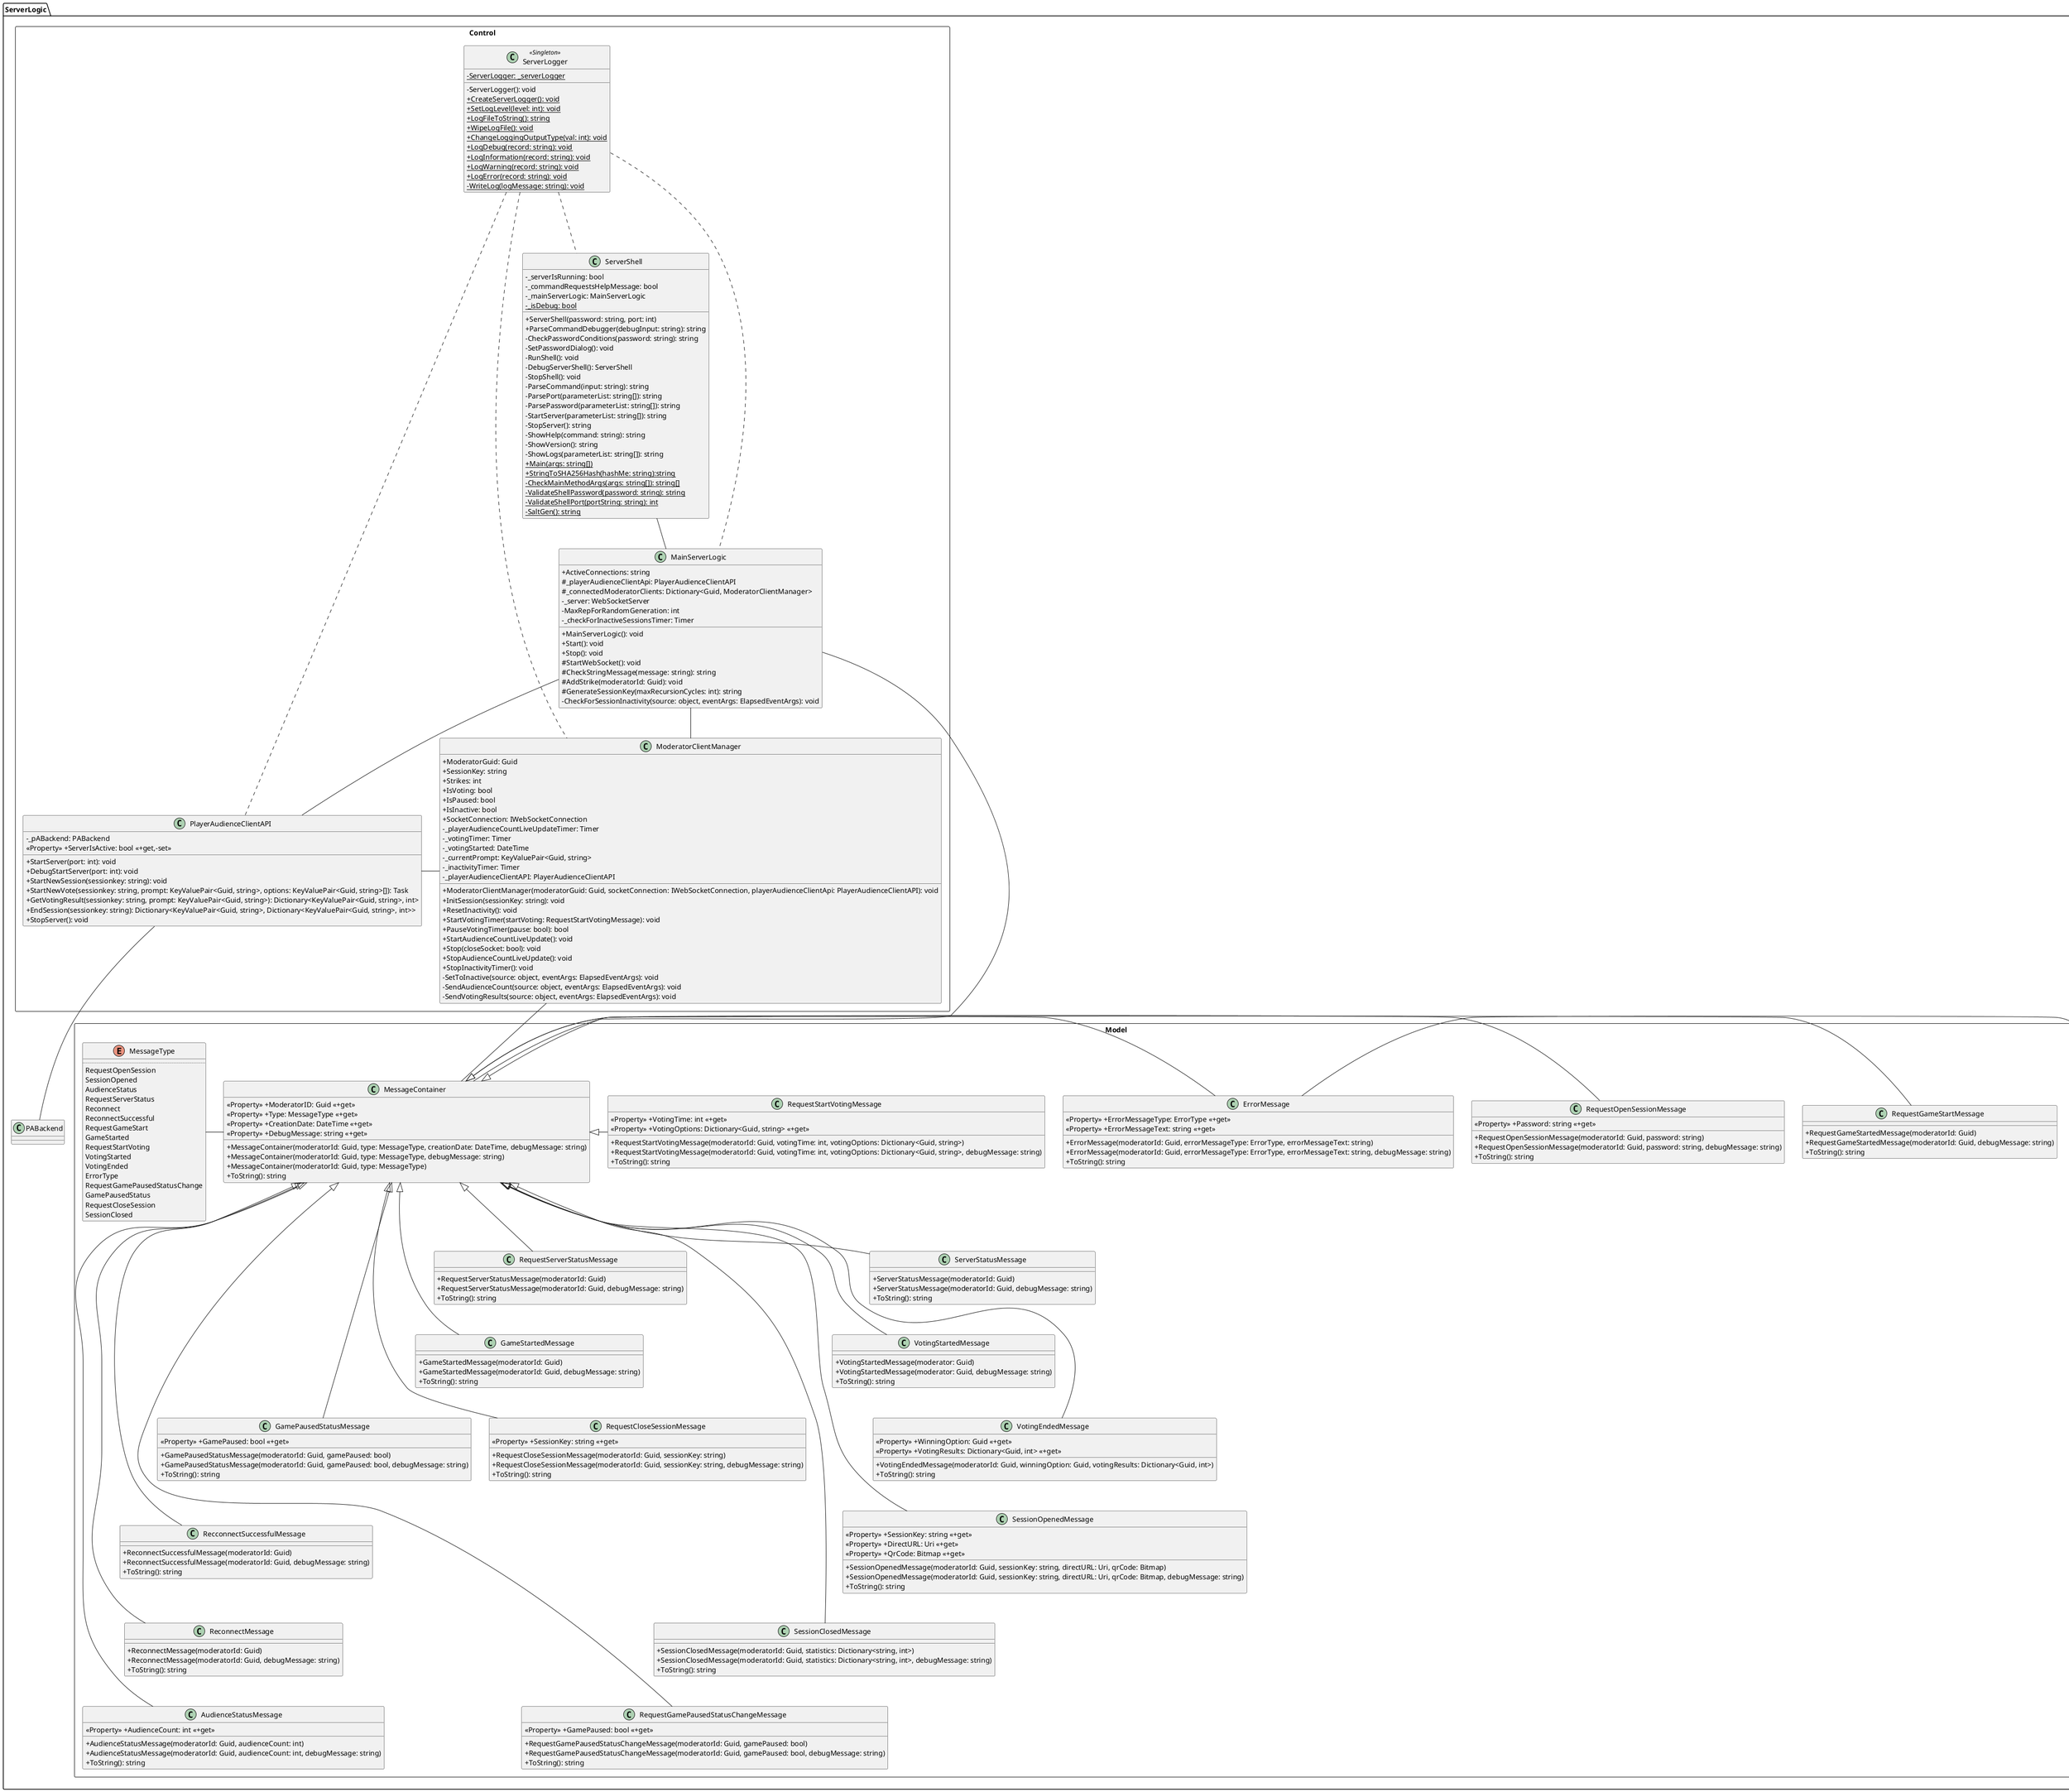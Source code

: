 @startuml

skinparam classAttributeIconSize 0

package "ServerLogic" {
   
    package "Model" <<Rectangle>>{
    class "MessageContainer" as messCont {
      {field} <<Property>> +ModeratorID: Guid <<+get>>
      {field} <<Property>> +Type: MessageType <<+get>>
      {field} <<Property>> +CreationDate: DateTime <<+get>>
      {field} <<Property>> +DebugMessage: string <<+get>>
      {method} +MessageContainer(moderatorId: Guid, type: MessageType, creationDate: DateTime, debugMessage: string)
      {method} +MessageContainer(moderatorId: Guid, type: MessageType, debugMessage: string)
      {method} +MessageContainer(moderatorId: Guid, type: MessageType)
      {method} +ToString(): string
    }

    class "AudienceStatusMessage" as audStatMess {
      {field} <<Property>> +AudienceCount: int <<+get>>
      {method} +AudienceStatusMessage(moderatorId: Guid, audienceCount: int)
      {method} +AudienceStatusMessage(moderatorId: Guid, audienceCount: int, debugMessage: string)
      {method} +ToString(): string
    }

    class "ErrorMessage" as errMess{
      {field} <<Property>> +ErrorMessageType: ErrorType <<+get>>
      {field} <<Property>> +ErrorMessageText: string <<+get>>
      {method} +ErrorMessage(moderatorId: Guid, errorMessageType: ErrorType, errorMessageText: string)
      {method} +ErrorMessage(moderatorId: Guid, errorMessageType: ErrorType, errorMessageText: string, debugMessage: string)
      {method} +ToString(): string
    }

    class "GamePausedStatusMessage" as gaPaStatMess{
      {field} <<Property>> +GamePaused: bool <<+get>>
      {method} +GamePausedStatusMessage(moderatorId: Guid, gamePaused: bool)
      {method} +GamePausedStatusMessage(moderatorId: Guid, gamePaused: bool, debugMessage: string)
      {method} +ToString(): string
    }

    class "GameStartedMessage" as gaStartMess{
      {method} +GameStartedMessage(moderatorId: Guid)
      {method} +GameStartedMessage(moderatorId: Guid, debugMessage: string)
      {method} +ToString(): string
    }

    class "ReconnectMessage" as reconnMess{
      {method} +ReconnectMessage(moderatorId: Guid)
      {method} +ReconnectMessage(moderatorId: Guid, debugMessage: string)
      {method} +ToString(): string
    }

    class "RecconnectSuccessfulMessage" as reconnSuccMess{
      {method} +ReconnectSuccessfulMessage(moderatorId: Guid)
      {method} +ReconnectSuccessfulMessage(moderatorId: Guid, debugMessage: string)
      {method} +ToString(): string
    }

    class "RequestCloseSessionMessage" as reqCloseSessMess{
      {field} <<Property>> +SessionKey: string <<+get>>
      {method} +RequestCloseSessionMessage(moderatorId: Guid, sessionKey: string)
      {method} +RequestCloseSessionMessage(moderatorId: Guid, sessionKey: string, debugMessage: string)
      {method} +ToString(): string
    }

    class "RequestGamePausedStatusChangeMessage" as reqGaPaStatMess{
      {field} <<Property>> +GamePaused: bool <<+get>>
      {method} +RequestGamePausedStatusChangeMessage(moderatorId: Guid, gamePaused: bool)
      {method} +RequestGamePausedStatusChangeMessage(moderatorId: Guid, gamePaused: bool, debugMessage: string)
      {method} +ToString(): string
    }

    class "RequestGameStartMessage" as reqGaStartMess{
      {method} +RequestGameStartedMessage(moderatorId: Guid)
      {method} +RequestGameStartedMessage(moderatorId: Guid, debugMessage: string)
      {method} +ToString(): string
    }

    class "RequestOpenSessionMessage" as reqOpSessMess{
      {field} <<Property>> +Password: string <<+get>>
      {method} +RequestOpenSessionMessage(moderatorId: Guid, password: string)
      {method} +RequestOpenSessionMessage(moderatorId: Guid, password: string, debugMessage: string)
      {method} +ToString(): string
    }

    class "RequestServerStatusMessage" as reqServStatMess{
      {method} +RequestServerStatusMessage(moderatorId: Guid)
      {method} +RequestServerStatusMessage(moderatorId: Guid, debugMessage: string)
      {method} +ToString(): string
    }

    class "RequestStartVotingMessage" as reqStartVotMess{
      {field} <<Property>> +VotingTime: int <<+get>>
      {field} <<Property>> +VotingOptions: Dictionary<Guid, string> <<+get>>
      {method} +RequestStartVotingMessage(moderatorId: Guid, votingTime: int, votingOptions: Dictionary<Guid, string>)
      {method} +RequestStartVotingMessage(moderatorId: Guid, votingTime: int, votingOptions: Dictionary<Guid, string>, debugMessage: string)
      {method} +ToString(): string
    }

    class "ServerStatusMessage" as servStatMess{
      {method} +ServerStatusMessage(moderatorId: Guid)
      {method} +ServerStatusMessage(moderatorId: Guid, debugMessage: string)
      {method} +ToString(): string
    }

    class "SessionClosedMessage" as sessClosedMess{
      {method} +SessionClosedMessage(moderatorId: Guid, statistics: Dictionary<string, int>)
      {method} +SessionClosedMessage(moderatorId: Guid, statistics: Dictionary<string, int>, debugMessage: string)
      {method} +ToString(): string
    }

    class "SessionOpenedMessage" as sessOpMess{
      {field} <<Property>> +SessionKey: string <<+get>>
      {field} <<Property>> +DirectURL: Uri <<+get>>
      {field} <<Property>> +QrCode: Bitmap <<+get>>
      {method} +SessionOpenedMessage(moderatorId: Guid, sessionKey: string, directURL: Uri, qrCode: Bitmap)
      {method} +SessionOpenedMessage(moderatorId: Guid, sessionKey: string, directURL: Uri, qrCode: Bitmap, debugMessage: string)
      {method} +ToString(): string
    }

    class "VotingEndedMessage" as votEndMess{
      {field} <<Property>> +WinningOption: Guid <<+get>>
      {field} <<Property>> +VotingResults: Dictionary<Guid, int> <<+get>>
      {method} +VotingEndedMessage(moderatorId: Guid, winningOption: Guid, votingResults: Dictionary<Guid, int>)
      {method} +ToString(): string
    }

    class "VotingStartedMessage" as votStartMess{
      {method} +VotingStartedMessage(moderator: Guid)
      {method} +VotingStartedMessage(moderator: Guid, debugMessage: string)
      {method} +ToString(): string
    }

    skinparam enum{
      BackgroundColor Wheat
      BorderColor Wheat
    }

    enum "ErrorType" as errorType {
      ..
      WrongPassword
      UnknownGuid
      IllegalPauseAction
      SessionDoesNotExist
      NewModerator
      IllegalMessage
    }

    enum "MessageType" as messType{
      ..
      RequestOpenSession
      SessionOpened
      AudienceStatus
      RequestServerStatus
      Reconnect
      ReconnectSuccessful
      RequestGameStart
      GameStarted
      RequestStartVoting
      VotingStarted
      VotingEnded
      ErrorType
      RequestGamePausedStatusChange
      GamePausedStatus
      RequestCloseSession
      SessionClosed
    }
  }


  package "Control" <<Rectangle>>{
    class "ServerShell" as ss {
      {field} -_serverIsRunning: bool
      {field} -_commandRequestsHelpMessage: bool
      {field} -_mainServerLogic: MainServerLogic
      {static} -_isDebug: bool 
      {method} +ServerShell(password: string, port: int)
      {method} +ParseCommandDebugger(debugInput: string): string
      {method} -CheckPasswordConditions(password: string): string
      {method} -SetPasswordDialog(): void
      {method} -RunShell(): void
      {method} -DebugServerShell(): ServerShell
      {method} -StopShell(): void
      {method} -ParseCommand(input: string): string
      {method} -ParsePort(parameterList: string[]): string
      {method} -ParsePassword(parameterList: string[]): string
      {method} -StartServer(parameterList: string[]): string
      {method} -StopServer(): string
      {method} -ShowHelp(command: string): string
      {method} -ShowVersion(): string
      {method} -ShowLogs(parameterList: string[]): string 
      {static} +Main(args: string[])
      {static} +StringToSHA256Hash(hashMe: string):string
      {static} -CheckMainMethodArgs(args: string[]): string[]
      {static} -ValidateShellPassword(password: string): string
      {static} -ValidateShellPort(portString: string): int
      {static} -SaltGen(): string
    }

    class "ModeratorClientManager" as cm {
      {field} +ModeratorGuid: Guid
      {field} +SessionKey: string
      {field} +Strikes: int
      {field} +IsVoting: bool
      {field} +IsPaused: bool
      {field} +IsInactive: bool
      {field} +SocketConnection: IWebSocketConnection
      {field} -_playerAudienceCountLiveUpdateTimer: Timer
      {field} -_votingTimer: Timer
      {field} -_votingStarted: DateTime
      {field} -_currentPrompt: KeyValuePair<Guid, string>
      {field} -_inactivityTimer: Timer
      {field} -_playerAudienceClientAPI: PlayerAudienceClientAPI
      {method} +ModeratorClientManager(moderatorGuid: Guid, socketConnection: IWebSocketConnection, playerAudienceClientApi: PlayerAudienceClientAPI): void
      {method} +InitSession(sessionKey: string): void
      {method} +ResetInactivity(): void
      {method} +StartVotingTimer(startVoting: RequestStartVotingMessage): void
      {method} +PauseVotingTimer(pause: bool): bool
      {method} +StartAudienceCountLiveUpdate(): void
      {method} +Stop(closeSocket: bool): void
      {method} +StopAudienceCountLiveUpdate(): void
      {method} +StopInactivityTimer(): void
      {method} -SetToInactive(source: object, eventArgs: ElapsedEventArgs): void
      {method} -SendAudienceCount(source: object, eventArgs: ElapsedEventArgs): void
      {method} -SendVotingResults(source: object, eventArgs: ElapsedEventArgs): void
    }    

    class "MainServerLogic" as msl {
      {field} +ActiveConnections: string
      {field} #_playerAudienceClientApi: PlayerAudienceClientAPI
      {field} #_connectedModeratorClients: Dictionary<Guid, ModeratorClientManager>
      {field} -_server: WebSocketServer
      {field} -MaxRepForRandomGeneration: int
      {field} -_checkForInactiveSessionsTimer: Timer
      {method} +MainServerLogic(): void
      {method} +Start(): void
      {method} +Stop(): void
      {method} #StartWebSocket(): void
      {method} #CheckStringMessage(message: string): string
      {method} #AddStrike(moderatorId: Guid): void
      {method} #GenerateSessionKey(maxRecursionCycles: int): string
      {method} -CheckForSessionInactivity(source: object, eventArgs: ElapsedEventArgs): void 
    }

    class "PlayerAudienceClientAPI" as api {
        {field} -_pABackend: PABackend
        <<Property>> +ServerIsActive: bool <<+get,-set>>
        {method} +StartServer(port: int): void
        {method} +DebugStartServer(port: int): void
        {method} +StartNewSession(sessionkey: string): void
        {method} +StartNewVote(sessionkey: string, prompt: KeyValuePair<Guid, string>, options: KeyValuePair<Guid, string>[]): Task
        {method} +GetVotingResult(sessionkey: string, prompt: KeyValuePair<Guid, string>): Dictionary<KeyValuePair<Guid, string>, int>
        {method} +EndSession(sessionkey: string): Dictionary<KeyValuePair<Guid, string>, Dictionary<KeyValuePair<Guid, string>, int>>
        {method} +StopServer(): void
    }

    class "ServerLogger" as sl <<Singleton>> {
      {static} -ServerLogger: _serverLogger
      {method} -ServerLogger(): void
      {static} +CreateServerLogger(): void
      {static} +SetLogLevel(level: int): void
      {static} +LogFileToString(): string
      {static} +WipeLogFile(): void
      {static} +ChangeLoggingOutputType(val: int): void
      {static} +LogDebug(record: string): void
      {static} +LogInformation(record: string): void
      {static} +LogWarning(record: string): void
      {static} +LogError(record: string): void
      {static} -WriteLog(logMessage: string): void
    }
  }
  
  ss -- msl
  api - cm
  msl - cm
  msl -down- api
  sl ... cm
  sl ... msl
  sl ... api
  sl ... ss
  api -- PABackend
  msl -- messCont
  cm -- messCont
  messCont <|- audStatMess
  messCont <|- gaPaStatMess
  messCont <|- gaStartMess
  messCont <|- reconnMess
  messCont <|- reconnSuccMess
  messCont <|- reqCloseSessMess
  messCont <|- reqGaPaStatMess
  messCont <|- reqGaStartMess
  messCont <|- reqOpSessMess
  messCont <|- reqServStatMess
  messCont <|- reqStartVotMess
  messCont <|- servStatMess
  messCont <|- sessClosedMess
  messCont <|- sessOpMess
  messCont <|- votEndMess
  messCont <|- votStartMess
  messCont <|- errMess
  messCont -left- messType
  errMess - errorType

  votStartMess -[hidden]- votEndMess
  votEndMess -[hidden]- sessOpMess
  sessOpMess -[hidden]- sessClosedMess
  sessClosedMess -[hidden]- reqGaPaStatMess
  reqCloseSessMess -[hidden]- reconnSuccMess
  reconnSuccMess -[hidden]- reconnMess
  servStatMess -[hidden]- reqStartVotMess
  reqStartVotMess -[hidden]-reqServStatMess
  reqServStatMess -[hidden]- gaStartMess
  gaStartMess -[hidden]-gaPaStatMess
  reconnMess -[hidden]- audStatMess
  reqStartVotMess -[hidden]- servStatMess
  servStatMess -[hidden]- votStartMess
  votStartMess -[hidden]-reqCloseSessMess

  
}

@enduml

